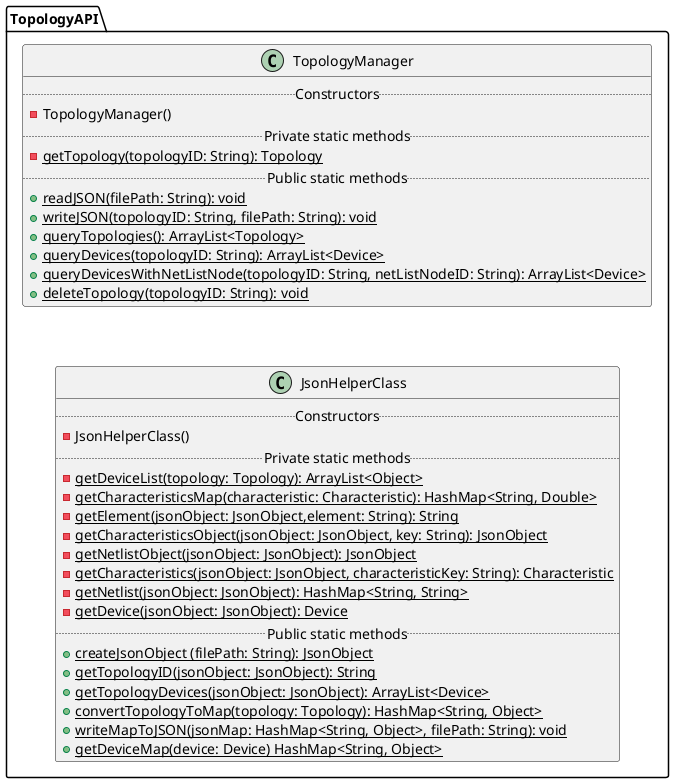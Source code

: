 @startuml TopologyManager

package TopologyAPI {
    class JsonHelperClass {
        .. Constructors ..
        - JsonHelperClass()
        .. Private static methods ..
        - {static} getDeviceList(topology: Topology): ArrayList<Object>
        - {static} getCharacteristicsMap(characteristic: Characteristic): HashMap<String, Double>
        - {static} getElement(jsonObject: JsonObject,element: String): String
        - {static} getCharacteristicsObject(jsonObject: JsonObject, key: String): JsonObject
        - {static} getNetlistObject(jsonObject: JsonObject): JsonObject
        - {static} getCharacteristics(jsonObject: JsonObject, characteristicKey: String): Characteristic
        - {static} getNetlist(jsonObject: JsonObject): HashMap<String, String>
        - {static} getDevice(jsonObject: JsonObject): Device
        .. Public static methods ..
        + {static} createJsonObject (filePath: String): JsonObject
        + {static} getTopologyID(jsonObject: JsonObject): String
        + {static} getTopologyDevices(jsonObject: JsonObject): ArrayList<Device>
        + {static} convertTopologyToMap(topology: Topology): HashMap<String, Object>
        + {static} writeMapToJSON(jsonMap: HashMap<String, Object>, filePath: String): void
        + {static} getDeviceMap(device: Device) HashMap<String, Object>
    }

    class TopologyManager {
        .. Constructors ..
        - TopologyManager()
        .. Private static methods ..
        - {static} getTopology(topologyID: String): Topology
        .. Public static methods ..
        + {static} readJSON(filePath: String): void
        + {static} writeJSON(topologyID: String, filePath: String): void
        + {static} queryTopologies(): ArrayList<Topology>
        + {static} queryDevices(topologyID: String): ArrayList<Device>
        + {static} queryDevicesWithNetListNode(topologyID: String, netListNodeID: String): ArrayList<Device>
        + {static} deleteTopology(topologyID: String): void
    }
    JsonHelperClass -up[hidden]->TopologyManager
}

@enduml